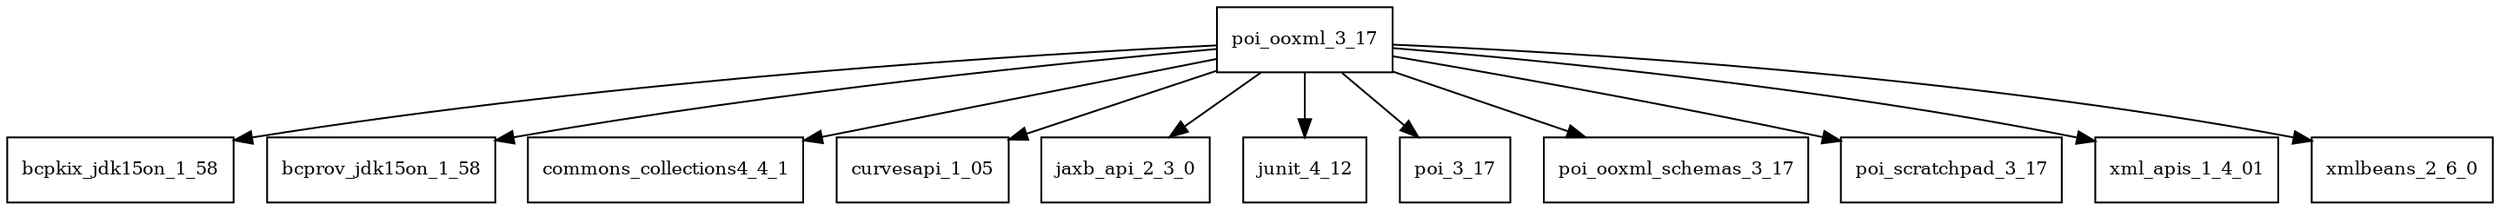 digraph poi_ooxml_3_17_dependencies {
  node [shape = box, fontsize=10.0];
  poi_ooxml_3_17 -> bcpkix_jdk15on_1_58;
  poi_ooxml_3_17 -> bcprov_jdk15on_1_58;
  poi_ooxml_3_17 -> commons_collections4_4_1;
  poi_ooxml_3_17 -> curvesapi_1_05;
  poi_ooxml_3_17 -> jaxb_api_2_3_0;
  poi_ooxml_3_17 -> junit_4_12;
  poi_ooxml_3_17 -> poi_3_17;
  poi_ooxml_3_17 -> poi_ooxml_schemas_3_17;
  poi_ooxml_3_17 -> poi_scratchpad_3_17;
  poi_ooxml_3_17 -> xml_apis_1_4_01;
  poi_ooxml_3_17 -> xmlbeans_2_6_0;
}
